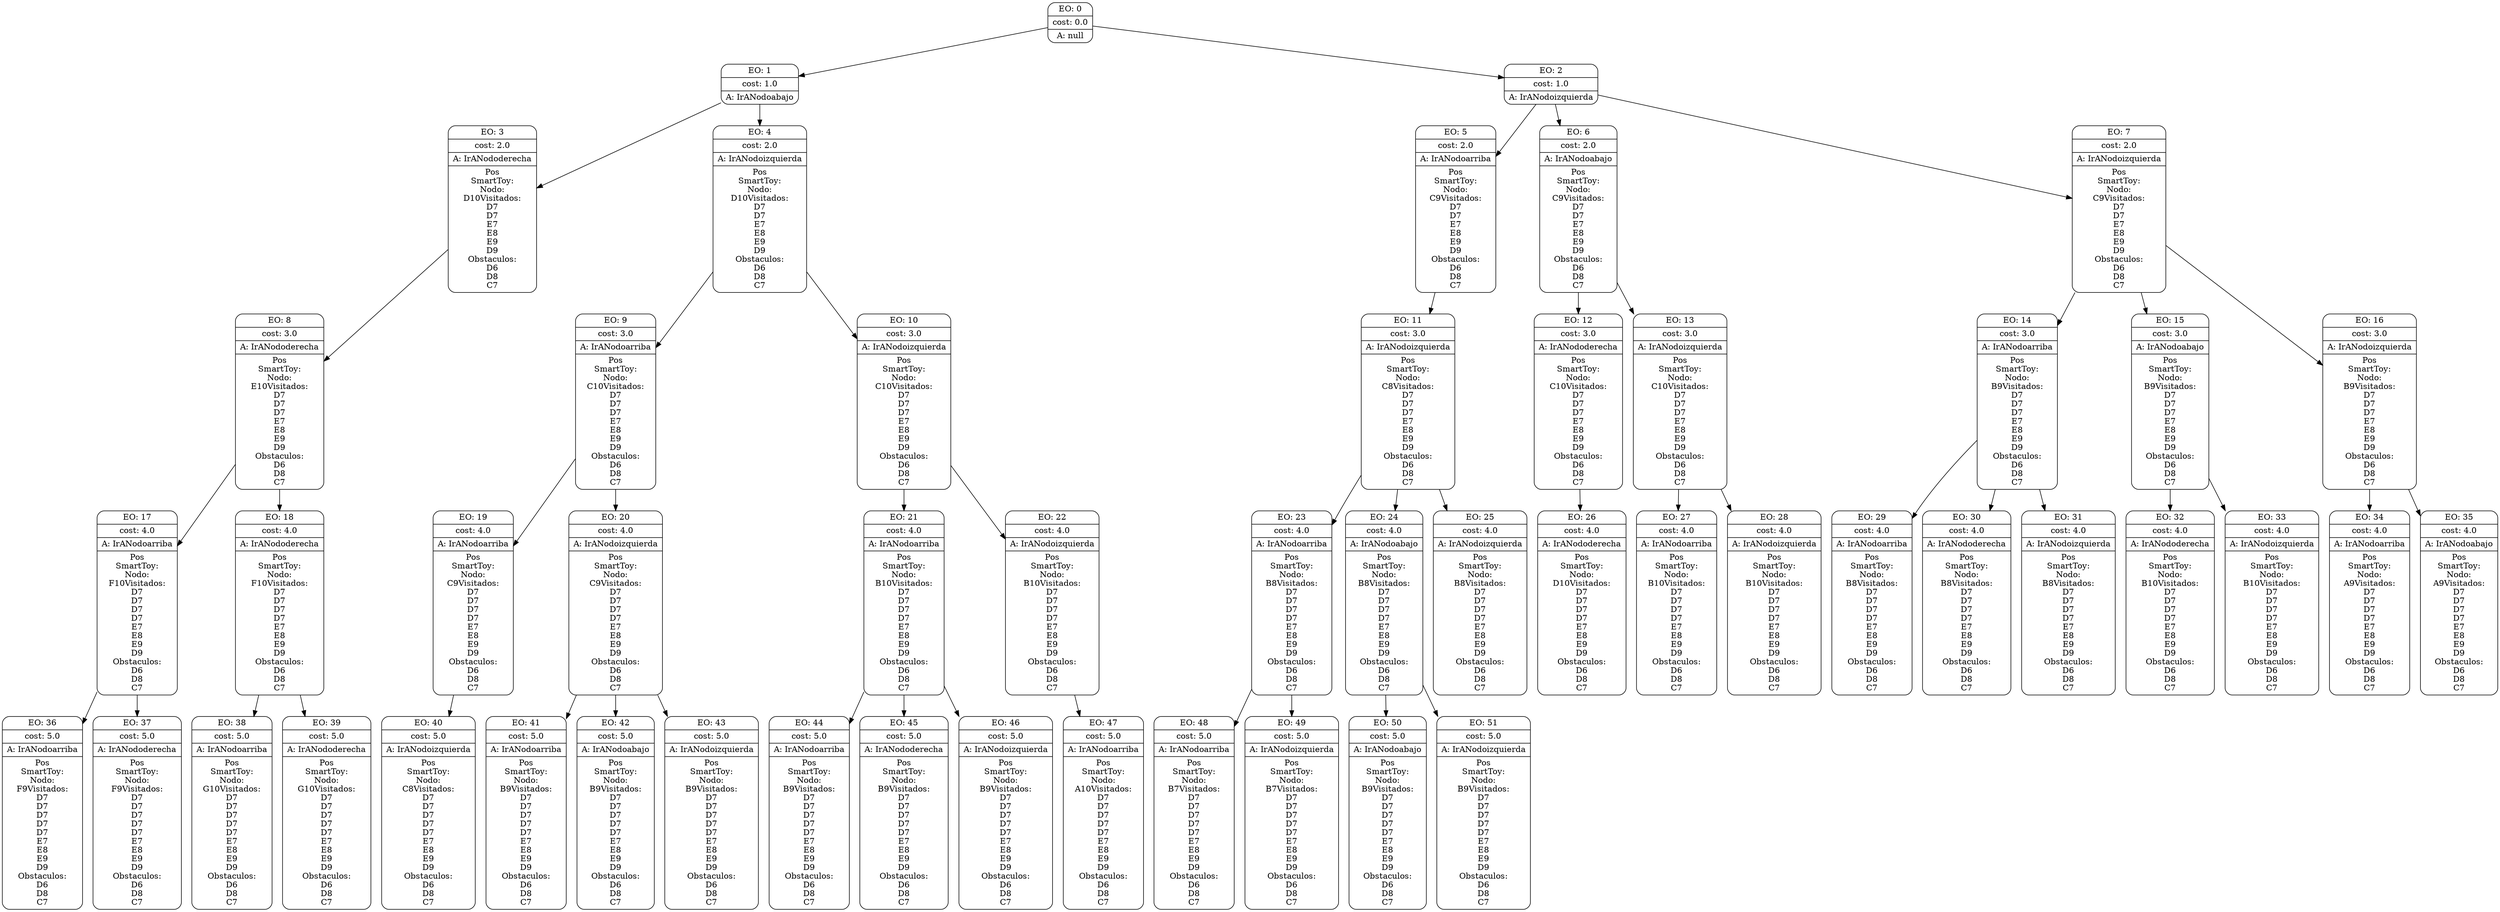 digraph g {
node [shape = Mrecord];
nodo0[label="{EO: 0|cost: 0.0|A: null}"]
nodo1[label="{EO: 1|cost: 1.0|A: IrANodoabajo
}"]
nodo3[label="{EO: 3|cost: 2.0|A: IrANododerecha
|
Pos\nSmartToy:\nNodo:\nD10

Visitados:\n
D7\nD7\nE7\nE8\nE9\nD9\n
Obstaculos:\n
D6\nD8\nC7\n

}"]
nodo8[label="{EO: 8|cost: 3.0|A: IrANododerecha
|
Pos\nSmartToy:\nNodo:\nE10

Visitados:\n
D7\nD7\nD7\nE7\nE8\nE9\nD9\n
Obstaculos:\n
D6\nD8\nC7\n

}"]
nodo17[label="{EO: 17|cost: 4.0|A: IrANodoarriba
|
Pos\nSmartToy:\nNodo:\nF10

Visitados:\n
D7\nD7\nD7\nD7\nE7\nE8\nE9\nD9\n
Obstaculos:\n
D6\nD8\nC7\n

}"]
nodo36[label="{EO: 36|cost: 5.0|A: IrANodoarriba
|
Pos\nSmartToy:\nNodo:\nF9

Visitados:\n
D7\nD7\nD7\nD7\nD7\nE7\nE8\nE9\nD9\n
Obstaculos:\n
D6\nD8\nC7\n

}"]

nodo17 -> nodo36;
nodo37[label="{EO: 37|cost: 5.0|A: IrANododerecha
|
Pos\nSmartToy:\nNodo:\nF9

Visitados:\n
D7\nD7\nD7\nD7\nD7\nE7\nE8\nE9\nD9\n
Obstaculos:\n
D6\nD8\nC7\n

}"]

nodo17 -> nodo37;

nodo8 -> nodo17;
nodo18[label="{EO: 18|cost: 4.0|A: IrANododerecha
|
Pos\nSmartToy:\nNodo:\nF10

Visitados:\n
D7\nD7\nD7\nD7\nE7\nE8\nE9\nD9\n
Obstaculos:\n
D6\nD8\nC7\n

}"]
nodo38[label="{EO: 38|cost: 5.0|A: IrANodoarriba
|
Pos\nSmartToy:\nNodo:\nG10

Visitados:\n
D7\nD7\nD7\nD7\nD7\nE7\nE8\nE9\nD9\n
Obstaculos:\n
D6\nD8\nC7\n

}"]

nodo18 -> nodo38;
nodo39[label="{EO: 39|cost: 5.0|A: IrANododerecha
|
Pos\nSmartToy:\nNodo:\nG10

Visitados:\n
D7\nD7\nD7\nD7\nD7\nE7\nE8\nE9\nD9\n
Obstaculos:\n
D6\nD8\nC7\n

}"]

nodo18 -> nodo39;

nodo8 -> nodo18;

nodo3 -> nodo8;

nodo1 -> nodo3;
nodo4[label="{EO: 4|cost: 2.0|A: IrANodoizquierda
|
Pos\nSmartToy:\nNodo:\nD10

Visitados:\n
D7\nD7\nE7\nE8\nE9\nD9\n
Obstaculos:\n
D6\nD8\nC7\n

}"]
nodo9[label="{EO: 9|cost: 3.0|A: IrANodoarriba
|
Pos\nSmartToy:\nNodo:\nC10

Visitados:\n
D7\nD7\nD7\nE7\nE8\nE9\nD9\n
Obstaculos:\n
D6\nD8\nC7\n

}"]
nodo19[label="{EO: 19|cost: 4.0|A: IrANodoarriba
|
Pos\nSmartToy:\nNodo:\nC9

Visitados:\n
D7\nD7\nD7\nD7\nE7\nE8\nE9\nD9\n
Obstaculos:\n
D6\nD8\nC7\n

}"]
nodo40[label="{EO: 40|cost: 5.0|A: IrANodoizquierda
|
Pos\nSmartToy:\nNodo:\nC8

Visitados:\n
D7\nD7\nD7\nD7\nD7\nE7\nE8\nE9\nD9\n
Obstaculos:\n
D6\nD8\nC7\n

}"]

nodo19 -> nodo40;

nodo9 -> nodo19;
nodo20[label="{EO: 20|cost: 4.0|A: IrANodoizquierda
|
Pos\nSmartToy:\nNodo:\nC9

Visitados:\n
D7\nD7\nD7\nD7\nE7\nE8\nE9\nD9\n
Obstaculos:\n
D6\nD8\nC7\n

}"]
nodo41[label="{EO: 41|cost: 5.0|A: IrANodoarriba
|
Pos\nSmartToy:\nNodo:\nB9

Visitados:\n
D7\nD7\nD7\nD7\nD7\nE7\nE8\nE9\nD9\n
Obstaculos:\n
D6\nD8\nC7\n

}"]

nodo20 -> nodo41;
nodo42[label="{EO: 42|cost: 5.0|A: IrANodoabajo
|
Pos\nSmartToy:\nNodo:\nB9

Visitados:\n
D7\nD7\nD7\nD7\nD7\nE7\nE8\nE9\nD9\n
Obstaculos:\n
D6\nD8\nC7\n

}"]

nodo20 -> nodo42;
nodo43[label="{EO: 43|cost: 5.0|A: IrANodoizquierda
|
Pos\nSmartToy:\nNodo:\nB9

Visitados:\n
D7\nD7\nD7\nD7\nD7\nE7\nE8\nE9\nD9\n
Obstaculos:\n
D6\nD8\nC7\n

}"]

nodo20 -> nodo43;

nodo9 -> nodo20;

nodo4 -> nodo9;
nodo10[label="{EO: 10|cost: 3.0|A: IrANodoizquierda
|
Pos\nSmartToy:\nNodo:\nC10

Visitados:\n
D7\nD7\nD7\nE7\nE8\nE9\nD9\n
Obstaculos:\n
D6\nD8\nC7\n

}"]
nodo21[label="{EO: 21|cost: 4.0|A: IrANodoarriba
|
Pos\nSmartToy:\nNodo:\nB10

Visitados:\n
D7\nD7\nD7\nD7\nE7\nE8\nE9\nD9\n
Obstaculos:\n
D6\nD8\nC7\n

}"]
nodo44[label="{EO: 44|cost: 5.0|A: IrANodoarriba
|
Pos\nSmartToy:\nNodo:\nB9

Visitados:\n
D7\nD7\nD7\nD7\nD7\nE7\nE8\nE9\nD9\n
Obstaculos:\n
D6\nD8\nC7\n

}"]

nodo21 -> nodo44;
nodo45[label="{EO: 45|cost: 5.0|A: IrANododerecha
|
Pos\nSmartToy:\nNodo:\nB9

Visitados:\n
D7\nD7\nD7\nD7\nD7\nE7\nE8\nE9\nD9\n
Obstaculos:\n
D6\nD8\nC7\n

}"]

nodo21 -> nodo45;
nodo46[label="{EO: 46|cost: 5.0|A: IrANodoizquierda
|
Pos\nSmartToy:\nNodo:\nB9

Visitados:\n
D7\nD7\nD7\nD7\nD7\nE7\nE8\nE9\nD9\n
Obstaculos:\n
D6\nD8\nC7\n

}"]

nodo21 -> nodo46;

nodo10 -> nodo21;
nodo22[label="{EO: 22|cost: 4.0|A: IrANodoizquierda
|
Pos\nSmartToy:\nNodo:\nB10

Visitados:\n
D7\nD7\nD7\nD7\nE7\nE8\nE9\nD9\n
Obstaculos:\n
D6\nD8\nC7\n

}"]
nodo47[label="{EO: 47|cost: 5.0|A: IrANodoarriba
|
Pos\nSmartToy:\nNodo:\nA10

Visitados:\n
D7\nD7\nD7\nD7\nD7\nE7\nE8\nE9\nD9\n
Obstaculos:\n
D6\nD8\nC7\n

}"]

nodo22 -> nodo47;

nodo10 -> nodo22;

nodo4 -> nodo10;

nodo1 -> nodo4;

nodo0 -> nodo1;
nodo2[label="{EO: 2|cost: 1.0|A: IrANodoizquierda
}"]
nodo5[label="{EO: 5|cost: 2.0|A: IrANodoarriba
|
Pos\nSmartToy:\nNodo:\nC9

Visitados:\n
D7\nD7\nE7\nE8\nE9\nD9\n
Obstaculos:\n
D6\nD8\nC7\n

}"]
nodo11[label="{EO: 11|cost: 3.0|A: IrANodoizquierda
|
Pos\nSmartToy:\nNodo:\nC8

Visitados:\n
D7\nD7\nD7\nE7\nE8\nE9\nD9\n
Obstaculos:\n
D6\nD8\nC7\n

}"]
nodo23[label="{EO: 23|cost: 4.0|A: IrANodoarriba
|
Pos\nSmartToy:\nNodo:\nB8

Visitados:\n
D7\nD7\nD7\nD7\nE7\nE8\nE9\nD9\n
Obstaculos:\n
D6\nD8\nC7\n

}"]
nodo48[label="{EO: 48|cost: 5.0|A: IrANodoarriba
|
Pos\nSmartToy:\nNodo:\nB7

Visitados:\n
D7\nD7\nD7\nD7\nD7\nE7\nE8\nE9\nD9\n
Obstaculos:\n
D6\nD8\nC7\n

}"]

nodo23 -> nodo48;
nodo49[label="{EO: 49|cost: 5.0|A: IrANodoizquierda
|
Pos\nSmartToy:\nNodo:\nB7

Visitados:\n
D7\nD7\nD7\nD7\nD7\nE7\nE8\nE9\nD9\n
Obstaculos:\n
D6\nD8\nC7\n

}"]

nodo23 -> nodo49;

nodo11 -> nodo23;
nodo24[label="{EO: 24|cost: 4.0|A: IrANodoabajo
|
Pos\nSmartToy:\nNodo:\nB8

Visitados:\n
D7\nD7\nD7\nD7\nE7\nE8\nE9\nD9\n
Obstaculos:\n
D6\nD8\nC7\n

}"]
nodo50[label="{EO: 50|cost: 5.0|A: IrANodoabajo
|
Pos\nSmartToy:\nNodo:\nB9

Visitados:\n
D7\nD7\nD7\nD7\nD7\nE7\nE8\nE9\nD9\n
Obstaculos:\n
D6\nD8\nC7\n

}"]

nodo24 -> nodo50;
nodo51[label="{EO: 51|cost: 5.0|A: IrANodoizquierda
|
Pos\nSmartToy:\nNodo:\nB9

Visitados:\n
D7\nD7\nD7\nD7\nD7\nE7\nE8\nE9\nD9\n
Obstaculos:\n
D6\nD8\nC7\n

}"]

nodo24 -> nodo51;

nodo11 -> nodo24;
nodo25[label="{EO: 25|cost: 4.0|A: IrANodoizquierda
|
Pos\nSmartToy:\nNodo:\nB8

Visitados:\n
D7\nD7\nD7\nD7\nE7\nE8\nE9\nD9\n
Obstaculos:\n
D6\nD8\nC7\n

}"]

nodo11 -> nodo25;

nodo5 -> nodo11;

nodo2 -> nodo5;
nodo6[label="{EO: 6|cost: 2.0|A: IrANodoabajo
|
Pos\nSmartToy:\nNodo:\nC9

Visitados:\n
D7\nD7\nE7\nE8\nE9\nD9\n
Obstaculos:\n
D6\nD8\nC7\n

}"]
nodo12[label="{EO: 12|cost: 3.0|A: IrANododerecha
|
Pos\nSmartToy:\nNodo:\nC10

Visitados:\n
D7\nD7\nD7\nE7\nE8\nE9\nD9\n
Obstaculos:\n
D6\nD8\nC7\n

}"]
nodo26[label="{EO: 26|cost: 4.0|A: IrANododerecha
|
Pos\nSmartToy:\nNodo:\nD10

Visitados:\n
D7\nD7\nD7\nD7\nE7\nE8\nE9\nD9\n
Obstaculos:\n
D6\nD8\nC7\n

}"]

nodo12 -> nodo26;

nodo6 -> nodo12;
nodo13[label="{EO: 13|cost: 3.0|A: IrANodoizquierda
|
Pos\nSmartToy:\nNodo:\nC10

Visitados:\n
D7\nD7\nD7\nE7\nE8\nE9\nD9\n
Obstaculos:\n
D6\nD8\nC7\n

}"]
nodo27[label="{EO: 27|cost: 4.0|A: IrANodoarriba
|
Pos\nSmartToy:\nNodo:\nB10

Visitados:\n
D7\nD7\nD7\nD7\nE7\nE8\nE9\nD9\n
Obstaculos:\n
D6\nD8\nC7\n

}"]

nodo13 -> nodo27;
nodo28[label="{EO: 28|cost: 4.0|A: IrANodoizquierda
|
Pos\nSmartToy:\nNodo:\nB10

Visitados:\n
D7\nD7\nD7\nD7\nE7\nE8\nE9\nD9\n
Obstaculos:\n
D6\nD8\nC7\n

}"]

nodo13 -> nodo28;

nodo6 -> nodo13;

nodo2 -> nodo6;
nodo7[label="{EO: 7|cost: 2.0|A: IrANodoizquierda
|
Pos\nSmartToy:\nNodo:\nC9

Visitados:\n
D7\nD7\nE7\nE8\nE9\nD9\n
Obstaculos:\n
D6\nD8\nC7\n

}"]
nodo14[label="{EO: 14|cost: 3.0|A: IrANodoarriba
|
Pos\nSmartToy:\nNodo:\nB9

Visitados:\n
D7\nD7\nD7\nE7\nE8\nE9\nD9\n
Obstaculos:\n
D6\nD8\nC7\n

}"]
nodo29[label="{EO: 29|cost: 4.0|A: IrANodoarriba
|
Pos\nSmartToy:\nNodo:\nB8

Visitados:\n
D7\nD7\nD7\nD7\nE7\nE8\nE9\nD9\n
Obstaculos:\n
D6\nD8\nC7\n

}"]

nodo14 -> nodo29;
nodo30[label="{EO: 30|cost: 4.0|A: IrANododerecha
|
Pos\nSmartToy:\nNodo:\nB8

Visitados:\n
D7\nD7\nD7\nD7\nE7\nE8\nE9\nD9\n
Obstaculos:\n
D6\nD8\nC7\n

}"]

nodo14 -> nodo30;
nodo31[label="{EO: 31|cost: 4.0|A: IrANodoizquierda
|
Pos\nSmartToy:\nNodo:\nB8

Visitados:\n
D7\nD7\nD7\nD7\nE7\nE8\nE9\nD9\n
Obstaculos:\n
D6\nD8\nC7\n

}"]

nodo14 -> nodo31;

nodo7 -> nodo14;
nodo15[label="{EO: 15|cost: 3.0|A: IrANodoabajo
|
Pos\nSmartToy:\nNodo:\nB9

Visitados:\n
D7\nD7\nD7\nE7\nE8\nE9\nD9\n
Obstaculos:\n
D6\nD8\nC7\n

}"]
nodo32[label="{EO: 32|cost: 4.0|A: IrANododerecha
|
Pos\nSmartToy:\nNodo:\nB10

Visitados:\n
D7\nD7\nD7\nD7\nE7\nE8\nE9\nD9\n
Obstaculos:\n
D6\nD8\nC7\n

}"]

nodo15 -> nodo32;
nodo33[label="{EO: 33|cost: 4.0|A: IrANodoizquierda
|
Pos\nSmartToy:\nNodo:\nB10

Visitados:\n
D7\nD7\nD7\nD7\nE7\nE8\nE9\nD9\n
Obstaculos:\n
D6\nD8\nC7\n

}"]

nodo15 -> nodo33;

nodo7 -> nodo15;
nodo16[label="{EO: 16|cost: 3.0|A: IrANodoizquierda
|
Pos\nSmartToy:\nNodo:\nB9

Visitados:\n
D7\nD7\nD7\nE7\nE8\nE9\nD9\n
Obstaculos:\n
D6\nD8\nC7\n

}"]
nodo34[label="{EO: 34|cost: 4.0|A: IrANodoarriba
|
Pos\nSmartToy:\nNodo:\nA9

Visitados:\n
D7\nD7\nD7\nD7\nE7\nE8\nE9\nD9\n
Obstaculos:\n
D6\nD8\nC7\n

}"]

nodo16 -> nodo34;
nodo35[label="{EO: 35|cost: 4.0|A: IrANodoabajo
|
Pos\nSmartToy:\nNodo:\nA9

Visitados:\n
D7\nD7\nD7\nD7\nE7\nE8\nE9\nD9\n
Obstaculos:\n
D6\nD8\nC7\n

}"]

nodo16 -> nodo35;

nodo7 -> nodo16;

nodo2 -> nodo7;

nodo0 -> nodo2;


}